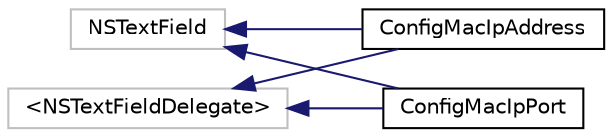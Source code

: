 digraph "Graphical Class Hierarchy"
{
  edge [fontname="Helvetica",fontsize="10",labelfontname="Helvetica",labelfontsize="10"];
  node [fontname="Helvetica",fontsize="10",shape=record];
  rankdir="LR";
  Node17 [label="NSTextField",height=0.2,width=0.4,color="grey75", fillcolor="white", style="filled"];
  Node17 -> Node0 [dir="back",color="midnightblue",fontsize="10",style="solid",fontname="Helvetica"];
  Node0 [label="ConfigMacIpAddress",height=0.2,width=0.4,color="black", fillcolor="white", style="filled",URL="$interfaceConfigMacIpAddress.html",tooltip="An IP address field. "];
  Node17 -> Node16 [dir="back",color="midnightblue",fontsize="10",style="solid",fontname="Helvetica"];
  Node16 [label="ConfigMacIpPort",height=0.2,width=0.4,color="black", fillcolor="white", style="filled",URL="$interfaceConfigMacIpPort.html",tooltip="A port field. "];
  Node14 [label="\<NSTextFieldDelegate\>",height=0.2,width=0.4,color="grey75", fillcolor="white", style="filled"];
  Node14 -> Node0 [dir="back",color="midnightblue",fontsize="10",style="solid",fontname="Helvetica"];
  Node14 -> Node16 [dir="back",color="midnightblue",fontsize="10",style="solid",fontname="Helvetica"];
}

